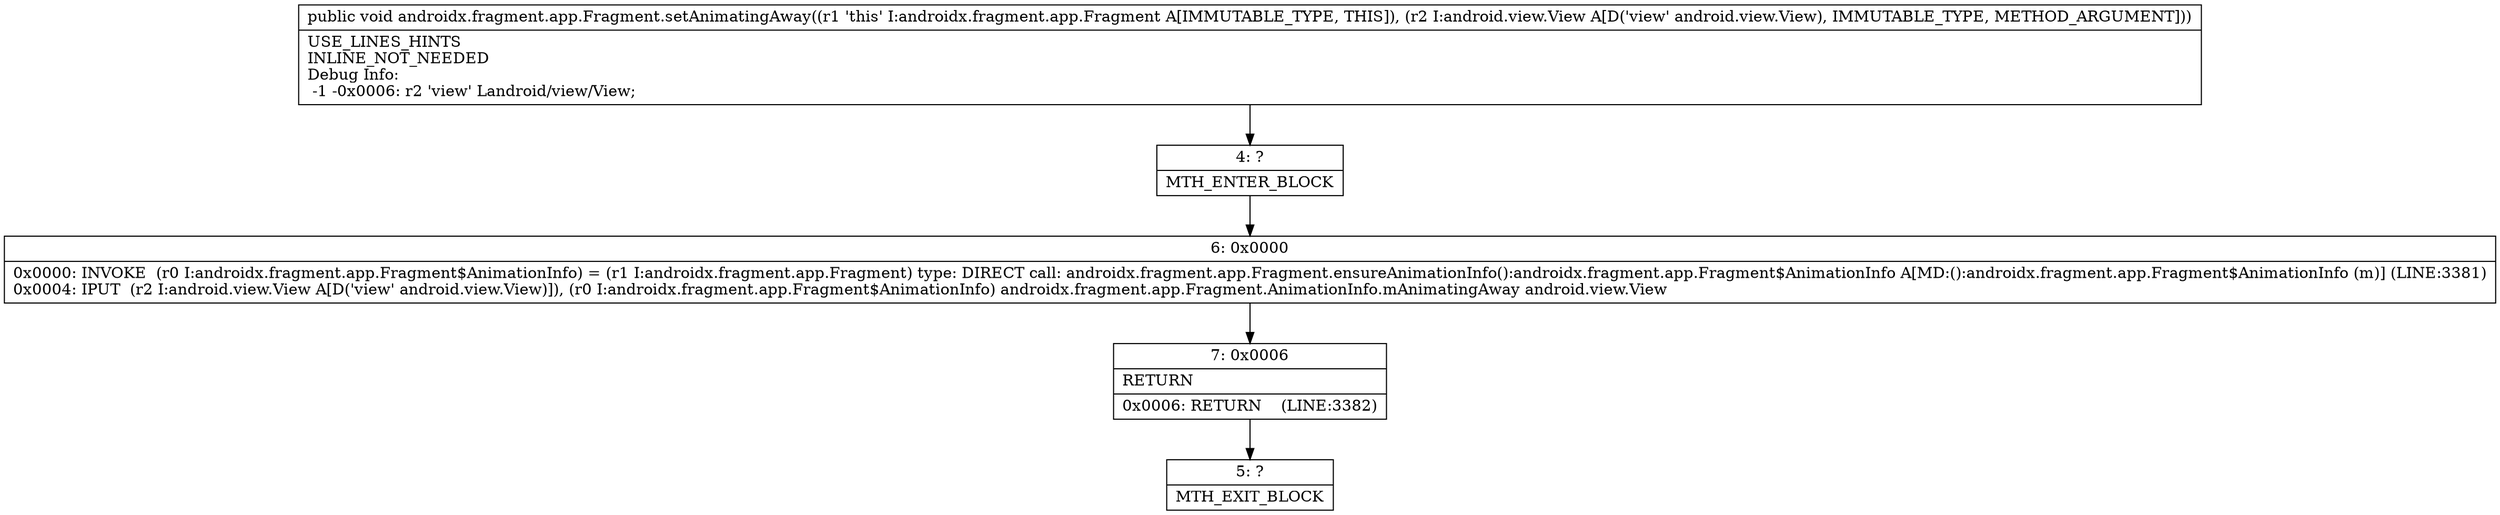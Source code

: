 digraph "CFG forandroidx.fragment.app.Fragment.setAnimatingAway(Landroid\/view\/View;)V" {
Node_4 [shape=record,label="{4\:\ ?|MTH_ENTER_BLOCK\l}"];
Node_6 [shape=record,label="{6\:\ 0x0000|0x0000: INVOKE  (r0 I:androidx.fragment.app.Fragment$AnimationInfo) = (r1 I:androidx.fragment.app.Fragment) type: DIRECT call: androidx.fragment.app.Fragment.ensureAnimationInfo():androidx.fragment.app.Fragment$AnimationInfo A[MD:():androidx.fragment.app.Fragment$AnimationInfo (m)] (LINE:3381)\l0x0004: IPUT  (r2 I:android.view.View A[D('view' android.view.View)]), (r0 I:androidx.fragment.app.Fragment$AnimationInfo) androidx.fragment.app.Fragment.AnimationInfo.mAnimatingAway android.view.View \l}"];
Node_7 [shape=record,label="{7\:\ 0x0006|RETURN\l|0x0006: RETURN    (LINE:3382)\l}"];
Node_5 [shape=record,label="{5\:\ ?|MTH_EXIT_BLOCK\l}"];
MethodNode[shape=record,label="{public void androidx.fragment.app.Fragment.setAnimatingAway((r1 'this' I:androidx.fragment.app.Fragment A[IMMUTABLE_TYPE, THIS]), (r2 I:android.view.View A[D('view' android.view.View), IMMUTABLE_TYPE, METHOD_ARGUMENT]))  | USE_LINES_HINTS\lINLINE_NOT_NEEDED\lDebug Info:\l  \-1 \-0x0006: r2 'view' Landroid\/view\/View;\l}"];
MethodNode -> Node_4;Node_4 -> Node_6;
Node_6 -> Node_7;
Node_7 -> Node_5;
}

